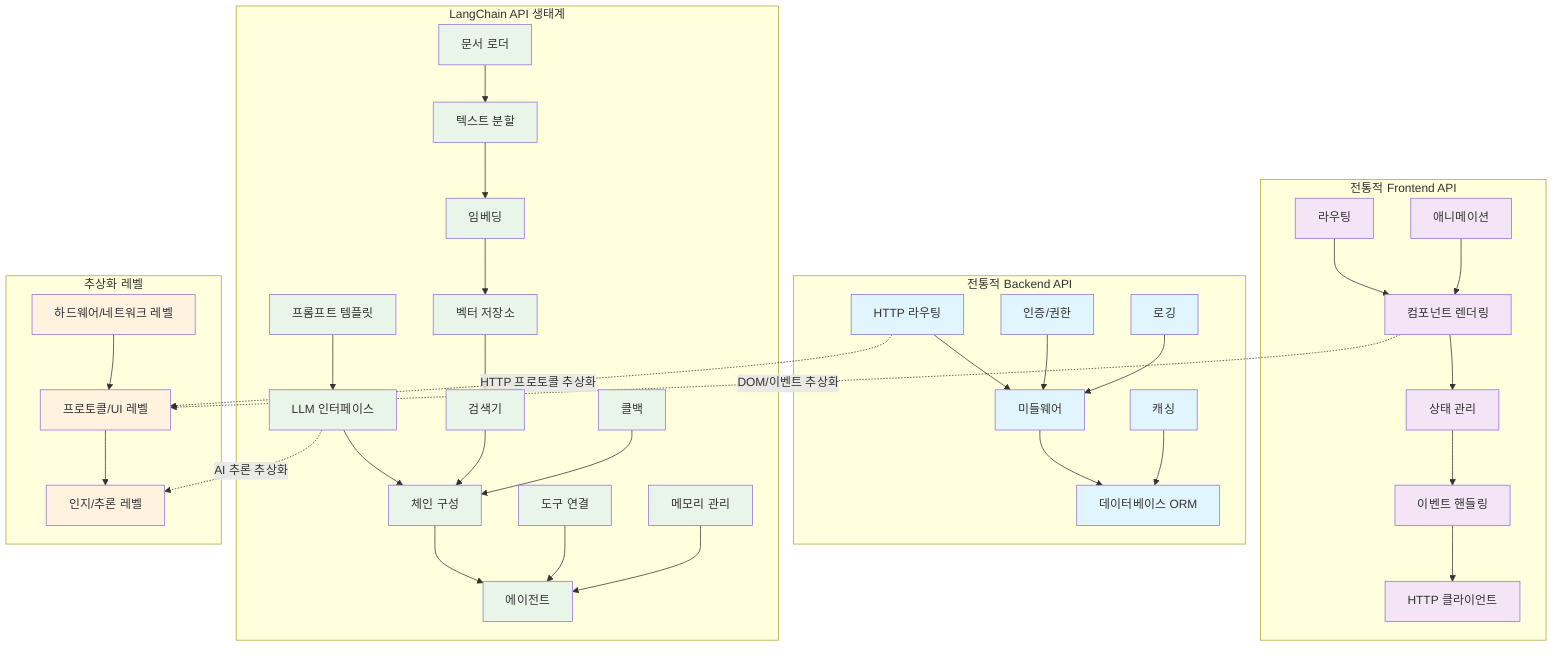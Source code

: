 graph TB
    subgraph "전통적 Backend API"
        B1[HTTP 라우팅]
        B2[미들웨어]
        B3[데이터베이스 ORM]
        B4[인증/권한]
        B5[캐싱]
        B6[로깅]
        B1 --> B2 --> B3
        B4 --> B2
        B5 --> B3
        B6 --> B2
    end

    subgraph "전통적 Frontend API"
        F1[컴포넌트 렌더링]
        F2[상태 관리]
        F3[이벤트 핸들링]
        F4[HTTP 클라이언트]
        F5[라우팅]
        F6[애니메이션]
        F1 --> F2
        F2 --> F3
        F3 --> F4
        F5 --> F1
        F6 --> F1
    end

    subgraph "LangChain API 생태계"
        L1[LLM 인터페이스]
        L2[프롬프트 템플릿]
        L3[체인 구성]
        L4[에이전트]
        L5[도구 연결]
        L6[메모리 관리]
        L7[벡터 저장소]
        L8[임베딩]
        L9[문서 로더]
        L10[텍스트 분할]
        L11[검색기]
        L12[콜백]
        
        L2 --> L1
        L1 --> L3
        L3 --> L4
        L5 --> L4
        L6 --> L4
        L9 --> L10
        L10 --> L8
        L8 --> L7
        L7 --> L11
        L11 --> L3
        L12 --> L3
    end

    subgraph "추상화 레벨"
        Level1[하드웨어/네트워크 레벨]
        Level2[프로토콜/UI 레벨]
        Level3[인지/추론 레벨]
        
        Level1 --> Level2
        Level2 --> Level3
    end

    B1 -.->|"HTTP 프로토콜 추상화"| Level2
    F1 -.->|"DOM/이벤트 추상화"| Level2
    L1 -.->|"AI 추론 추상화"| Level3

    classDef backend fill:#e1f5fe
    classDef frontend fill:#f3e5f5
    classDef langchain fill:#e8f5e8
    classDef level fill:#fff3e0

    class B1,B2,B3,B4,B5,B6 backend
    class F1,F2,F3,F4,F5,F6 frontend
    class L1,L2,L3,L4,L5,L6,L7,L8,L9,L10,L11,L12 langchain
    class Level1,Level2,Level3 level
